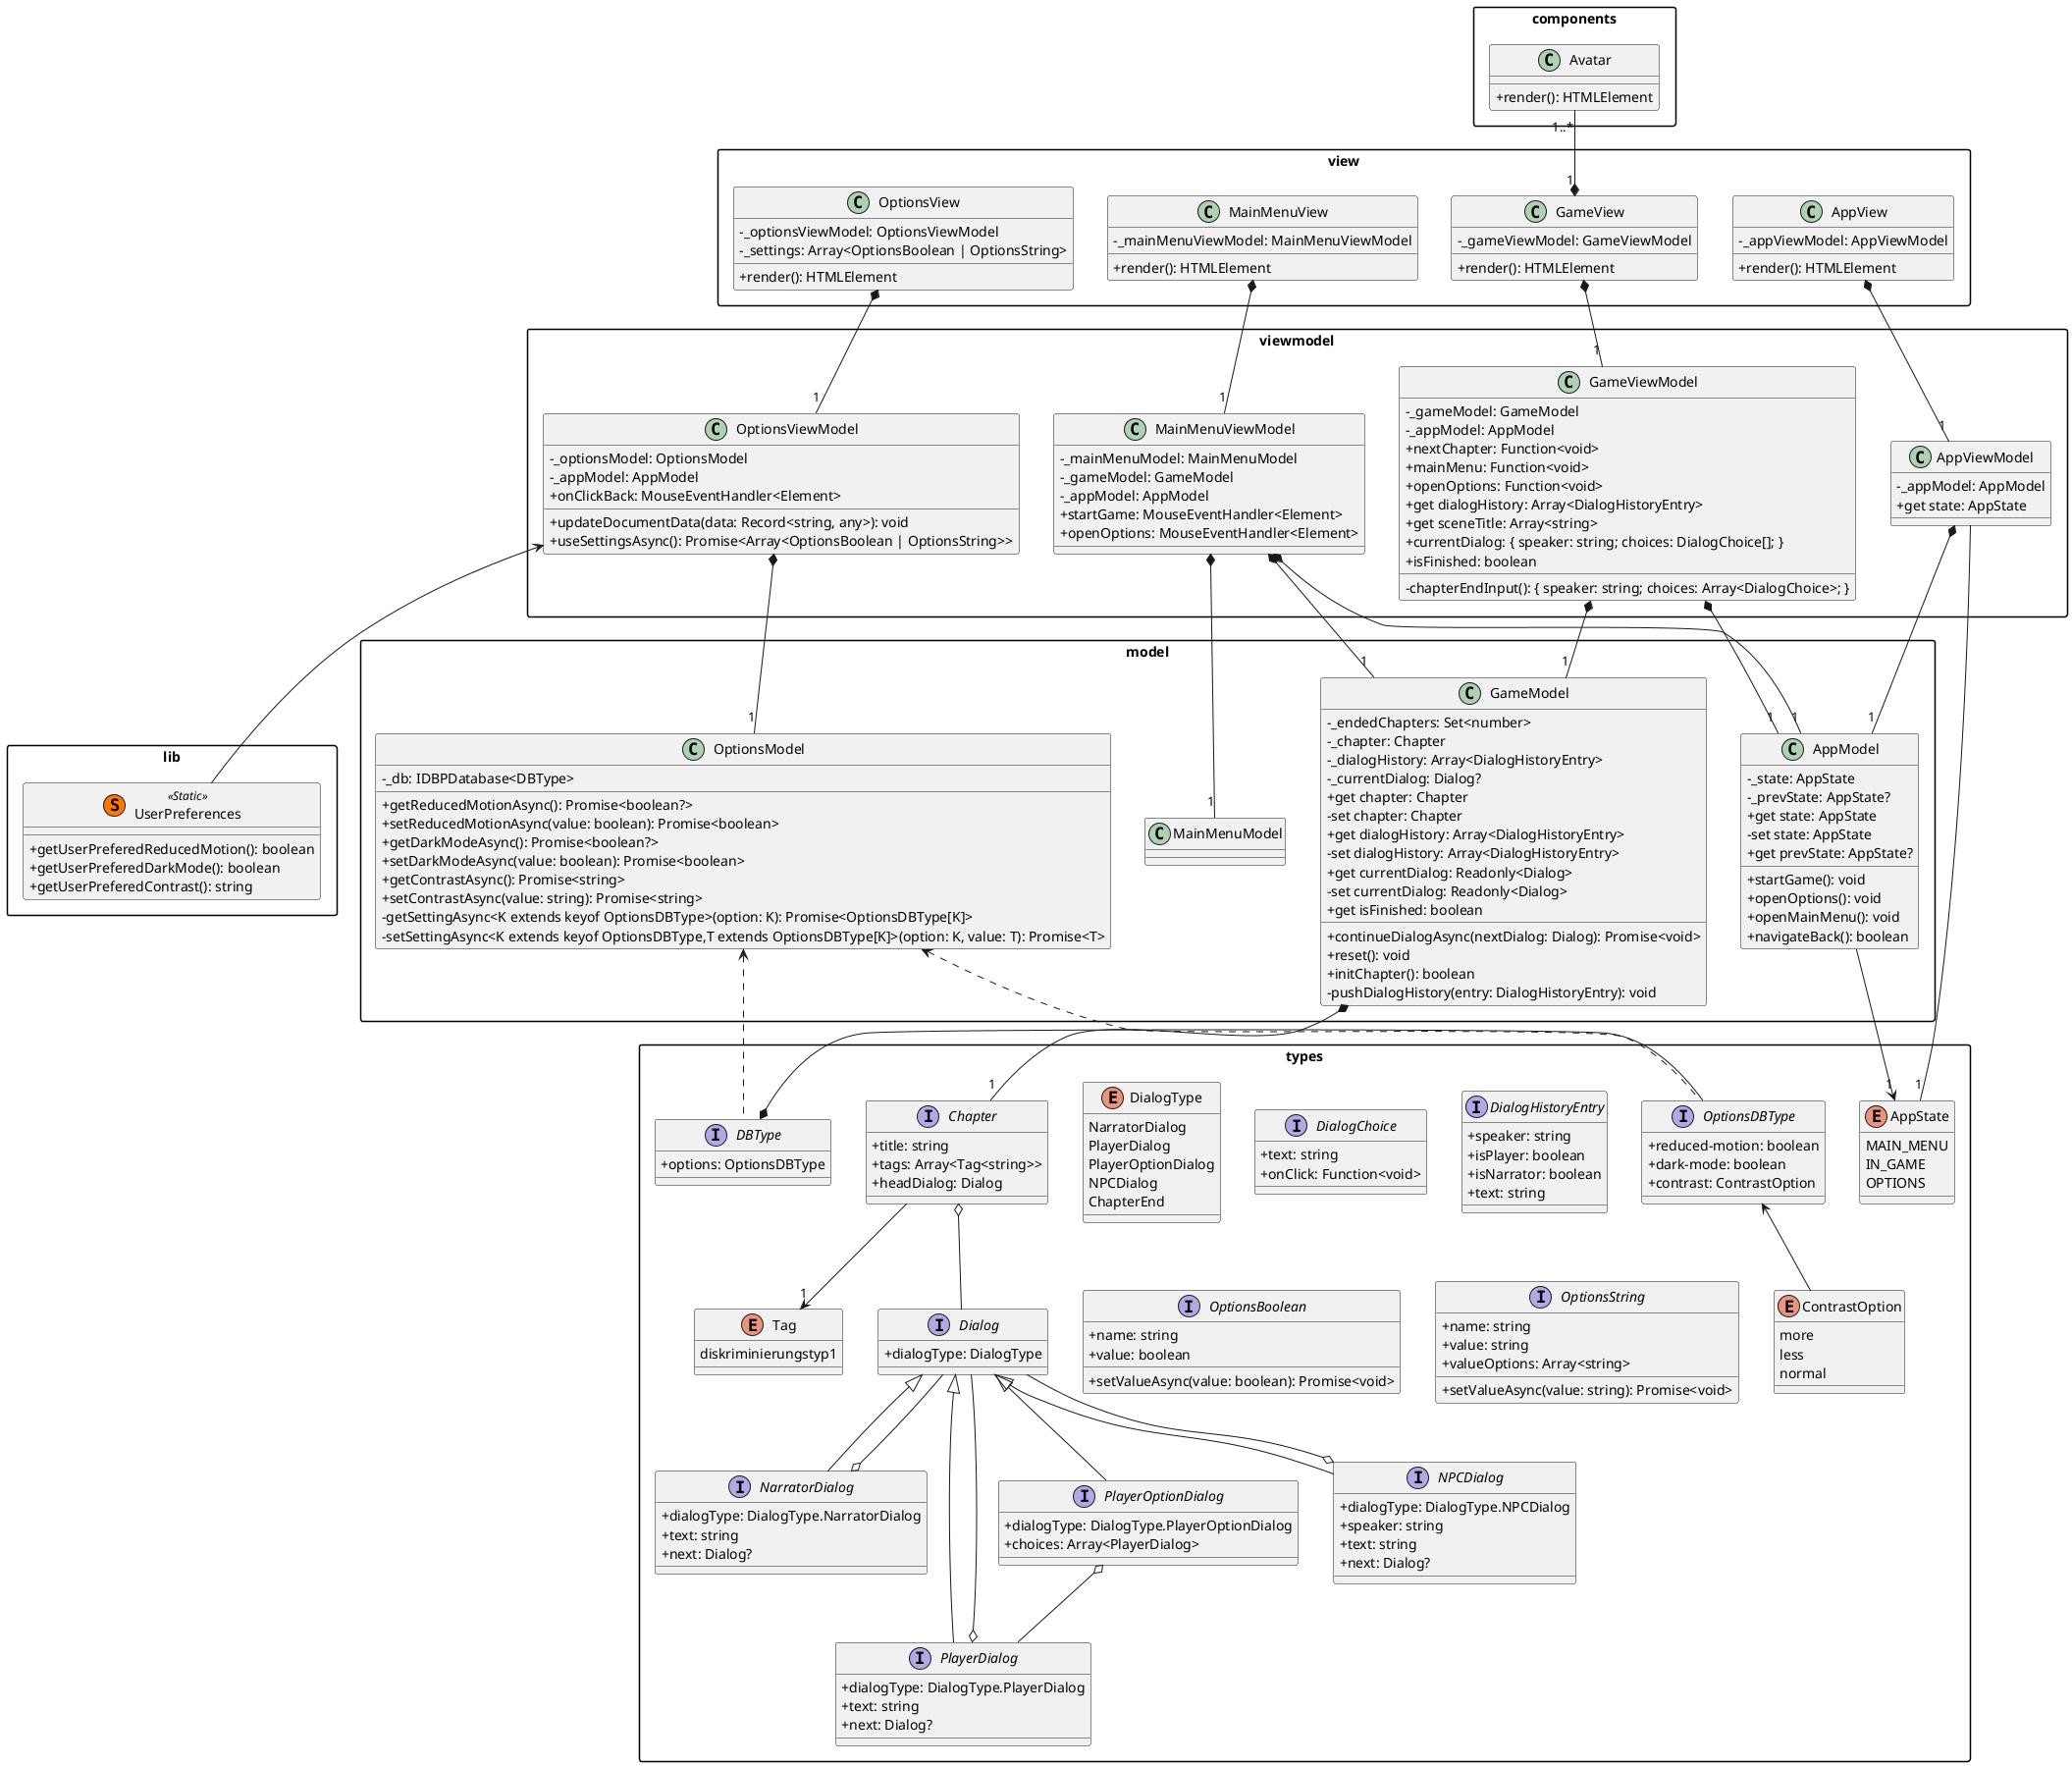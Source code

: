@startuml Class Diagram
skinparam classAttributeIconSize 0
skinparam packageStyle rectangle

package lib {
    class UserPreferences << (S,#FF7700) Static >> {
        +getUserPreferedReducedMotion(): boolean
        +getUserPreferedDarkMode(): boolean
        +getUserPreferedContrast(): string
    }
}

package types {
    enum AppState {
        MAIN_MENU
        IN_GAME
        OPTIONS
    }

    enum DialogType {
        NarratorDialog
        PlayerDialog
        PlayerOptionDialog
        NPCDialog
        ChapterEnd
    }

    enum Tag {
        diskriminierungstyp1
    }

    interface Chapter {
        +title: string
        +tags: Array<Tag<string>>
        +headDialog: Dialog
    }
    Chapter --> "1" Tag
    Chapter o-- Dialog

    interface Dialog {
        +dialogType: DialogType
    }

    interface NarratorDialog extends Dialog {
        +dialogType: DialogType.NarratorDialog
        +text: string
        +next: Dialog?
    }
    NarratorDialog o-- Dialog

    interface PlayerDialog extends Dialog {
        +dialogType: DialogType.PlayerDialog
        +text: string
        +next: Dialog?
    }
    PlayerDialog o-- Dialog

    interface PlayerOptionDialog extends Dialog {
        +dialogType: DialogType.PlayerOptionDialog
        +choices: Array<PlayerDialog>
    }
    PlayerOptionDialog o-- PlayerDialog

    interface NPCDialog extends Dialog {
        +dialogType: DialogType.NPCDialog
        +speaker: string
        +text: string
        +next: Dialog?
    }
    NPCDialog o-- Dialog

    interface DialogChoice {
        +text: string
        +onClick: Function<void>
    }

    interface DialogHistoryEntry {
        +speaker: string
        +isPlayer: boolean
        +isNarrator: boolean
        +text: string
    }

    enum ContrastOption {
        more
        less
        normal
    }

    interface OptionsDBType {
        +reduced-motion: boolean
        +dark-mode: boolean
        +contrast: ContrastOption
    }
    OptionsDBType <-- ContrastOption

    interface DBType {
        +options: OptionsDBType
    }
    DBType *- OptionsDBType

    interface OptionsBoolean {
        +name: string
        +value: boolean
        +setValueAsync(value: boolean): Promise<void>
    }

    interface OptionsString {
        +name: string
        +value: string
        +setValueAsync(value: string): Promise<void>
        +valueOptions: Array<string>
    }
}

package components {
    class Avatar {
        + render(): HTMLElement
    }
}

package model {
    class AppModel {
        -_state: AppState
        -_prevState: AppState?
        +get state: AppState
        -set state: AppState
        +get prevState: AppState?
        +startGame(): void
        +openOptions(): void
        +openMainMenu(): void
        +navigateBack(): boolean
    }
    AppModel --> "1" AppState

    class GameModel {
        -_endedChapters: Set<number>
        -_chapter: Chapter
        -_dialogHistory: Array<DialogHistoryEntry>
        -_currentDialog: Dialog?
        +get chapter: Chapter
        -set chapter: Chapter
        +get dialogHistory: Array<DialogHistoryEntry>
        -set dialogHistory: Array<DialogHistoryEntry>
        +get currentDialog: Readonly<Dialog>
        -set currentDialog: Readonly<Dialog>
        +get isFinished: boolean
        +continueDialogAsync(nextDialog: Dialog): Promise<void>
        +reset(): void
        +initChapter(): boolean
        -pushDialogHistory(entry: DialogHistoryEntry): void
    }
    GameModel *-- "1" Chapter

    class MainMenuModel
    class OptionsModel {
        -_db: IDBPDatabase<DBType>
        +getReducedMotionAsync(): Promise<boolean?>
        +setReducedMotionAsync(value: boolean): Promise<boolean>
        +getDarkModeAsync(): Promise<boolean?>
        +setDarkModeAsync(value: boolean): Promise<boolean>
        +getContrastAsync(): Promise<string>
        +setContrastAsync(value: string): Promise<string>
        -getSettingAsync<K extends keyof OptionsDBType>(option: K): Promise<OptionsDBType[K]>
        -setSettingAsync<K extends keyof OptionsDBType,T extends OptionsDBType[K]>(option: K, value: T): Promise<T>
    }
    OptionsModel <.. DBType
    OptionsModel <.. OptionsDBType
}

package viewmodel {
    class AppViewModel {
        -_appModel: AppModel
        +get state: AppState
    }
    AppViewModel *-- "1" AppModel
    AppViewModel --- "1" AppState

    class GameViewModel {
        -_gameModel: GameModel
        -_appModel: AppModel
        +nextChapter: Function<void>
        +mainMenu: Function<void>
        +openOptions: Function<void>
        +get dialogHistory: Array<DialogHistoryEntry>
        +get sceneTitle: Array<string>
        -chapterEndInput(): { speaker: string; choices: Array<DialogChoice>; }
        +currentDialog: { speaker: string; choices: DialogChoice[]; }
        +isFinished: boolean
    }
    GameViewModel *-- "1" GameModel
    GameViewModel *-- "1" AppModel

    class MainMenuViewModel {
        -_mainMenuModel: MainMenuModel
        -_gameModel: GameModel
        -_appModel: AppModel
        +startGame: MouseEventHandler<Element>
        +openOptions: MouseEventHandler<Element>
    }
    MainMenuViewModel *-- "1" MainMenuModel
    MainMenuViewModel *-- "1" GameModel
    MainMenuViewModel *-- "1" AppModel

    class OptionsViewModel {
        -_optionsModel: OptionsModel
        -_appModel: AppModel
        +onClickBack: MouseEventHandler<Element>
        +updateDocumentData(data: Record<string, any>): void
        +useSettingsAsync(): Promise<Array<OptionsBoolean | OptionsString>>
    }
    OptionsViewModel *-- "1" OptionsModel
    UserPreferences -up-> OptionsViewModel
}

package view {
    class AppView {
        -_appViewModel: AppViewModel
        +render(): HTMLElement
    }
    AppView *-- "1" AppViewModel

    class GameView {
        -_gameViewModel: GameViewModel
        +render(): HTMLElement
    }
    GameView *-- "1" GameViewModel
    Avatar "1..*" -down-* "1" GameView

    class MainMenuView {
        -_mainMenuViewModel: MainMenuViewModel
        +render(): HTMLElement
    }
    MainMenuView *-- "1" MainMenuViewModel

    class OptionsView {
        -_optionsViewModel: OptionsViewModel
        -_settings: Array<OptionsBoolean | OptionsString>
        +render(): HTMLElement
    }
    OptionsView *-- "1" OptionsViewModel
}

@enduml
